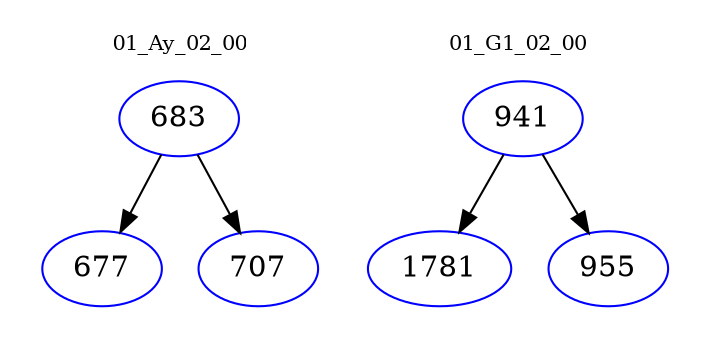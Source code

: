 digraph{
subgraph cluster_0 {
color = white
label = "01_Ay_02_00";
fontsize=10;
T0_683 [label="683", color="blue"]
T0_683 -> T0_677 [color="black"]
T0_677 [label="677", color="blue"]
T0_683 -> T0_707 [color="black"]
T0_707 [label="707", color="blue"]
}
subgraph cluster_1 {
color = white
label = "01_G1_02_00";
fontsize=10;
T1_941 [label="941", color="blue"]
T1_941 -> T1_1781 [color="black"]
T1_1781 [label="1781", color="blue"]
T1_941 -> T1_955 [color="black"]
T1_955 [label="955", color="blue"]
}
}
